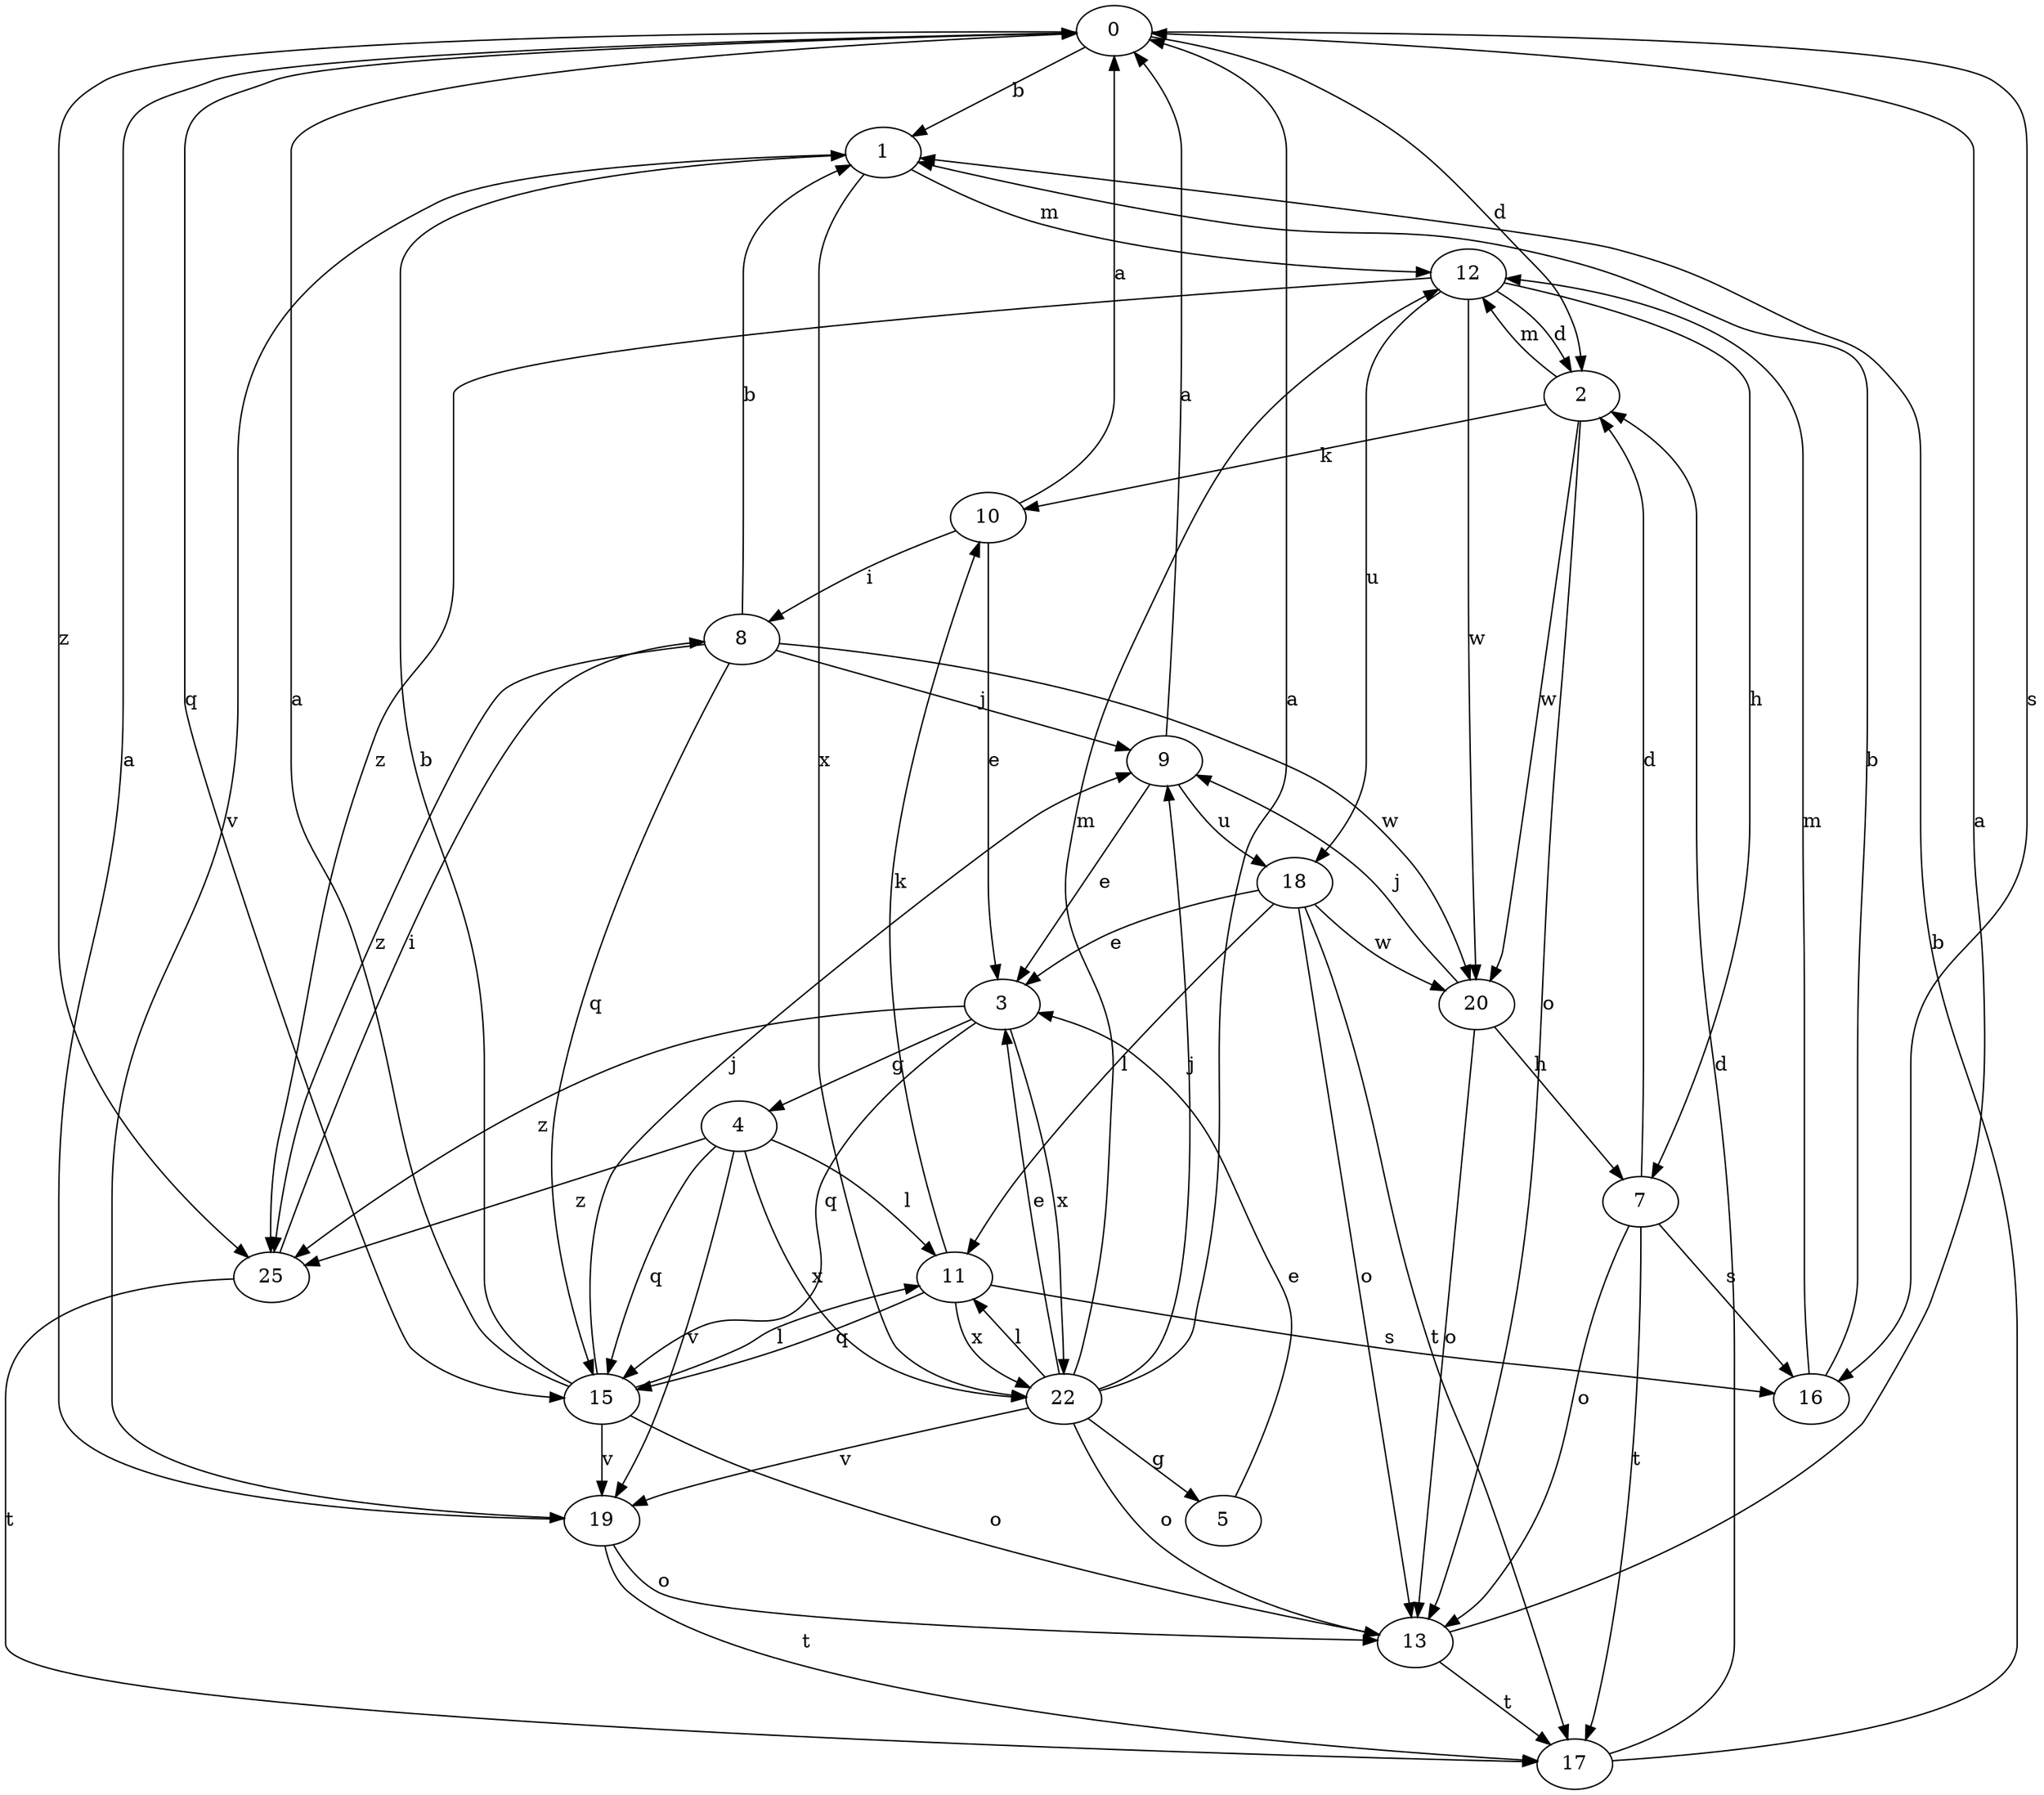 strict digraph  {
0;
1;
2;
3;
4;
5;
7;
8;
9;
10;
11;
12;
13;
15;
16;
17;
18;
19;
20;
22;
25;
0 -> 1  [label=b];
0 -> 2  [label=d];
0 -> 15  [label=q];
0 -> 16  [label=s];
0 -> 25  [label=z];
1 -> 12  [label=m];
1 -> 19  [label=v];
1 -> 22  [label=x];
2 -> 10  [label=k];
2 -> 12  [label=m];
2 -> 13  [label=o];
2 -> 20  [label=w];
3 -> 4  [label=g];
3 -> 15  [label=q];
3 -> 22  [label=x];
3 -> 25  [label=z];
4 -> 11  [label=l];
4 -> 15  [label=q];
4 -> 19  [label=v];
4 -> 22  [label=x];
4 -> 25  [label=z];
5 -> 3  [label=e];
7 -> 2  [label=d];
7 -> 13  [label=o];
7 -> 16  [label=s];
7 -> 17  [label=t];
8 -> 1  [label=b];
8 -> 9  [label=j];
8 -> 15  [label=q];
8 -> 20  [label=w];
8 -> 25  [label=z];
9 -> 0  [label=a];
9 -> 3  [label=e];
9 -> 18  [label=u];
10 -> 0  [label=a];
10 -> 3  [label=e];
10 -> 8  [label=i];
11 -> 10  [label=k];
11 -> 15  [label=q];
11 -> 16  [label=s];
11 -> 22  [label=x];
12 -> 2  [label=d];
12 -> 7  [label=h];
12 -> 18  [label=u];
12 -> 20  [label=w];
12 -> 25  [label=z];
13 -> 0  [label=a];
13 -> 17  [label=t];
15 -> 0  [label=a];
15 -> 1  [label=b];
15 -> 9  [label=j];
15 -> 11  [label=l];
15 -> 13  [label=o];
15 -> 19  [label=v];
16 -> 1  [label=b];
16 -> 12  [label=m];
17 -> 1  [label=b];
17 -> 2  [label=d];
18 -> 3  [label=e];
18 -> 11  [label=l];
18 -> 13  [label=o];
18 -> 17  [label=t];
18 -> 20  [label=w];
19 -> 0  [label=a];
19 -> 13  [label=o];
19 -> 17  [label=t];
20 -> 7  [label=h];
20 -> 9  [label=j];
20 -> 13  [label=o];
22 -> 0  [label=a];
22 -> 3  [label=e];
22 -> 5  [label=g];
22 -> 9  [label=j];
22 -> 11  [label=l];
22 -> 12  [label=m];
22 -> 13  [label=o];
22 -> 19  [label=v];
25 -> 8  [label=i];
25 -> 17  [label=t];
}
